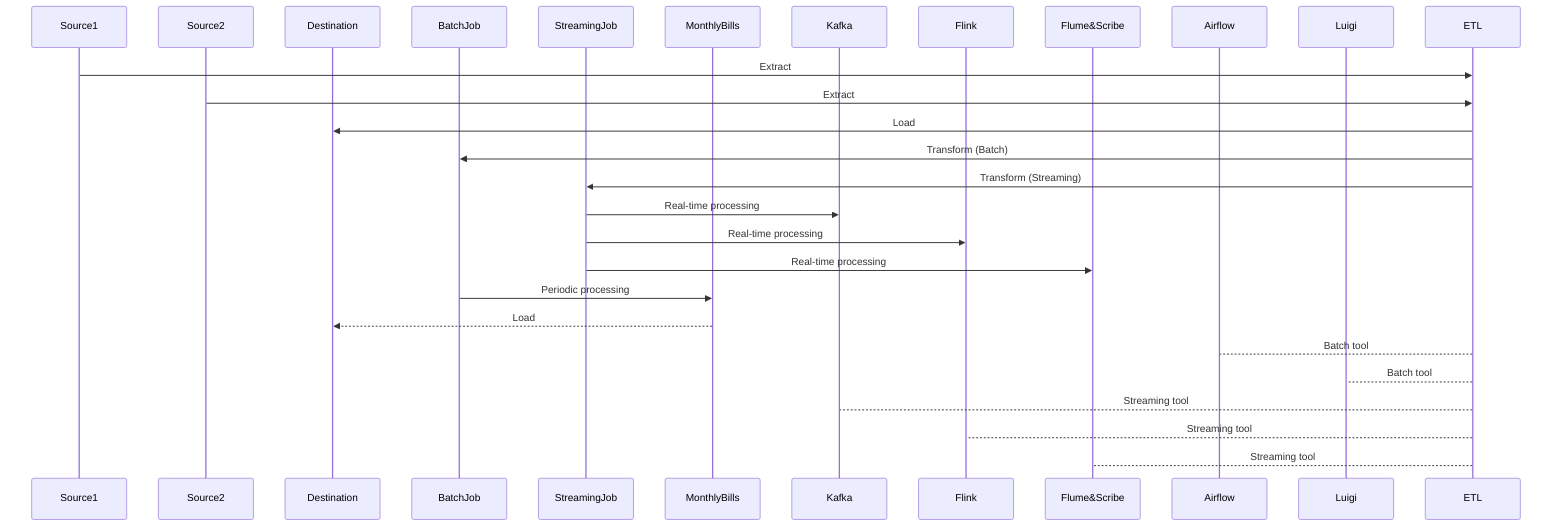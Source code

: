 sequenceDiagram
    participant Source1
    participant Source2
    participant Destination
    participant BatchJob
    participant StreamingJob
    participant MonthlyBills
    participant Kafka
    participant Flink
    participant Flume&Scribe
    participant Airflow
    participant Luigi

    Source1->>ETL: Extract
    Source2->>ETL: Extract
    ETL->>Destination: Load
    ETL->>BatchJob: Transform (Batch)
    ETL->>StreamingJob: Transform (Streaming)
    StreamingJob->>Kafka: Real-time processing
    StreamingJob->>Flink: Real-time processing
    StreamingJob->>Flume&Scribe: Real-time processing
    BatchJob->>MonthlyBills: Periodic processing
    MonthlyBills-->>Destination: Load
    ETL-->Airflow: Batch tool
    ETL-->Luigi: Batch tool
    ETL-->Kafka: Streaming tool
    ETL-->Flink: Streaming tool
    ETL-->Flume&Scribe: Streaming tool